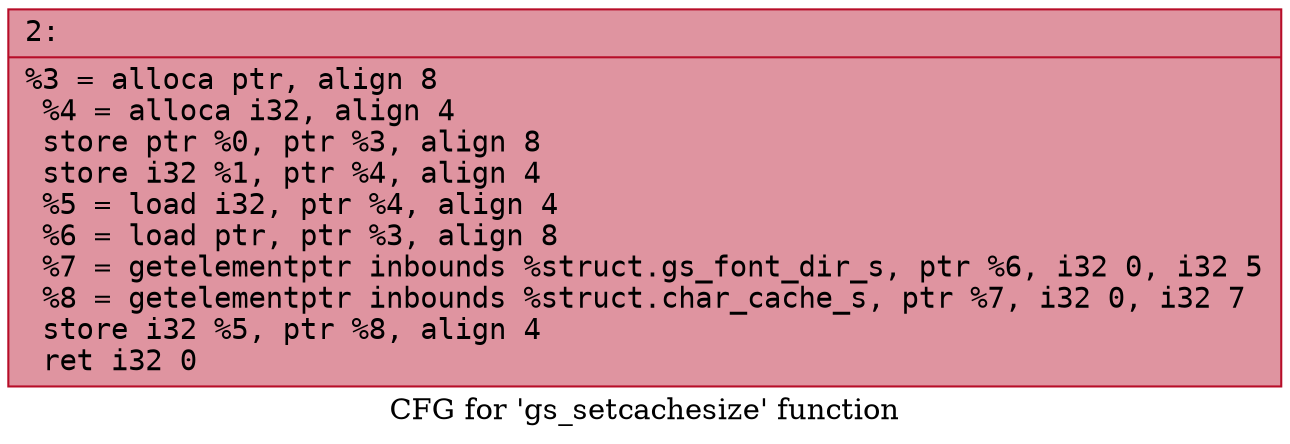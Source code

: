 digraph "CFG for 'gs_setcachesize' function" {
	label="CFG for 'gs_setcachesize' function";

	Node0x600002011270 [shape=record,color="#b70d28ff", style=filled, fillcolor="#b70d2870" fontname="Courier",label="{2:\l|  %3 = alloca ptr, align 8\l  %4 = alloca i32, align 4\l  store ptr %0, ptr %3, align 8\l  store i32 %1, ptr %4, align 4\l  %5 = load i32, ptr %4, align 4\l  %6 = load ptr, ptr %3, align 8\l  %7 = getelementptr inbounds %struct.gs_font_dir_s, ptr %6, i32 0, i32 5\l  %8 = getelementptr inbounds %struct.char_cache_s, ptr %7, i32 0, i32 7\l  store i32 %5, ptr %8, align 4\l  ret i32 0\l}"];
}
